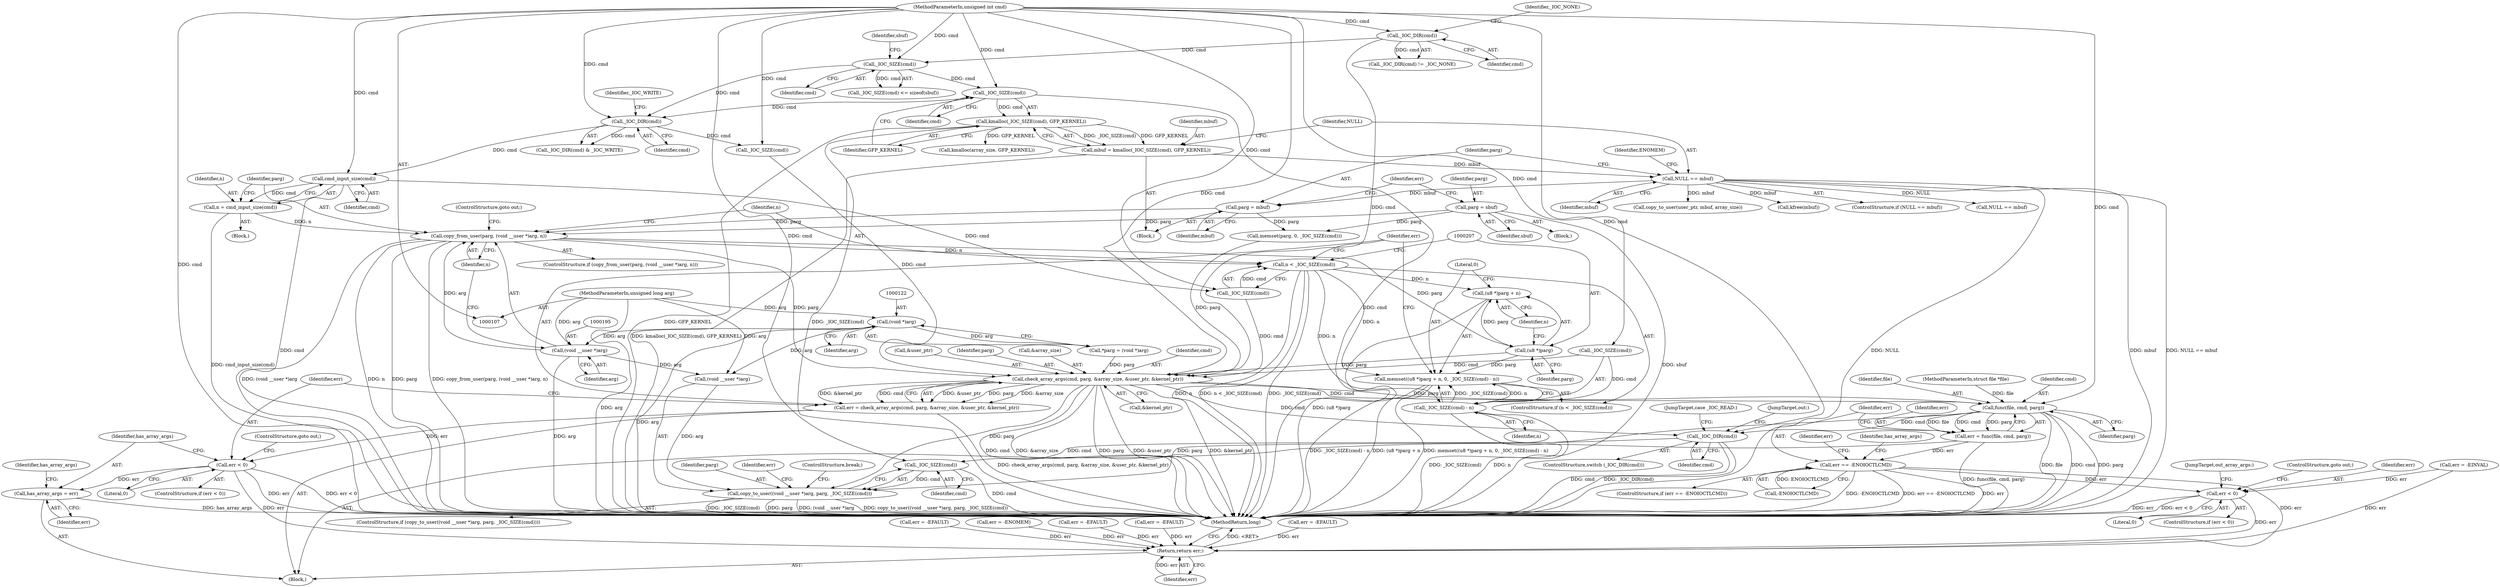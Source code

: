 digraph "0_linux_fc0a80798576f80ca10b3f6c9c7097f12fd1d64e@API" {
"1000192" [label="(Call,copy_from_user(parg, (void __user *)arg, n))"];
"1000155" [label="(Call,parg = sbuf)"];
"1000173" [label="(Call,parg = mbuf)"];
"1000167" [label="(Call,NULL == mbuf)"];
"1000160" [label="(Call,mbuf = kmalloc(_IOC_SIZE(cmd), GFP_KERNEL))"];
"1000162" [label="(Call,kmalloc(_IOC_SIZE(cmd), GFP_KERNEL))"];
"1000163" [label="(Call,_IOC_SIZE(cmd))"];
"1000150" [label="(Call,_IOC_SIZE(cmd))"];
"1000144" [label="(Call,_IOC_DIR(cmd))"];
"1000109" [label="(MethodParameterIn,unsigned int cmd)"];
"1000194" [label="(Call,(void __user *)arg)"];
"1000121" [label="(Call,(void *)arg)"];
"1000110" [label="(MethodParameterIn,unsigned long arg)"];
"1000187" [label="(Call,n = cmd_input_size(cmd))"];
"1000189" [label="(Call,cmd_input_size(cmd))"];
"1000182" [label="(Call,_IOC_DIR(cmd))"];
"1000200" [label="(Call,n < _IOC_SIZE(cmd))"];
"1000204" [label="(Call,memset((u8 *)parg + n, 0, _IOC_SIZE(cmd) - n))"];
"1000205" [label="(Call,(u8 *)parg + n)"];
"1000211" [label="(Call,_IOC_SIZE(cmd) - n)"];
"1000206" [label="(Call,(u8 *)parg)"];
"1000224" [label="(Call,check_array_args(cmd, parg, &array_size, &user_ptr, &kernel_ptr))"];
"1000222" [label="(Call,err = check_array_args(cmd, parg, &array_size, &user_ptr, &kernel_ptr))"];
"1000234" [label="(Call,err < 0)"];
"1000238" [label="(Call,has_array_args = err)"];
"1000331" [label="(Return,return err;)"];
"1000274" [label="(Call,func(file, cmd, parg))"];
"1000272" [label="(Call,err = func(file, cmd, parg))"];
"1000279" [label="(Call,err == -ENOIOCTLCMD)"];
"1000305" [label="(Call,err < 0)"];
"1000311" [label="(Call,_IOC_DIR(cmd))"];
"1000321" [label="(Call,_IOC_SIZE(cmd))"];
"1000316" [label="(Call,copy_to_user((void __user *)arg, parg, _IOC_SIZE(cmd)))"];
"1000305" [label="(Call,err < 0)"];
"1000177" [label="(Identifier,err)"];
"1000316" [label="(Call,copy_to_user((void __user *)arg, parg, _IOC_SIZE(cmd)))"];
"1000333" [label="(MethodReturn,long)"];
"1000321" [label="(Call,_IOC_SIZE(cmd))"];
"1000222" [label="(Call,err = check_array_args(cmd, parg, &array_size, &user_ptr, &kernel_ptr))"];
"1000153" [label="(Identifier,sbuf)"];
"1000235" [label="(Identifier,err)"];
"1000236" [label="(Literal,0)"];
"1000295" [label="(Call,copy_to_user(user_ptr, mbuf, array_size))"];
"1000308" [label="(ControlStructure,goto out;)"];
"1000225" [label="(Identifier,cmd)"];
"1000108" [label="(MethodParameterIn,struct file *file)"];
"1000154" [label="(Block,)"];
"1000288" [label="(Identifier,has_array_args)"];
"1000234" [label="(Call,err < 0)"];
"1000217" [label="(Call,memset(parg, 0, _IOC_SIZE(cmd)))"];
"1000240" [label="(Identifier,err)"];
"1000172" [label="(Identifier,ENOMEM)"];
"1000304" [label="(ControlStructure,if (err < 0))"];
"1000193" [label="(Identifier,parg)"];
"1000281" [label="(Call,-ENOIOCTLCMD)"];
"1000145" [label="(Identifier,cmd)"];
"1000277" [label="(Identifier,parg)"];
"1000258" [label="(Call,err = -EFAULT)"];
"1000184" [label="(Identifier,_IOC_WRITE)"];
"1000199" [label="(ControlStructure,if (n < _IOC_SIZE(cmd)))"];
"1000320" [label="(Identifier,parg)"];
"1000329" [label="(Call,kfree(mbuf))"];
"1000109" [label="(MethodParameterIn,unsigned int cmd)"];
"1000229" [label="(Call,&user_ptr)"];
"1000233" [label="(ControlStructure,if (err < 0))"];
"1000272" [label="(Call,err = func(file, cmd, parg))"];
"1000156" [label="(Identifier,parg)"];
"1000110" [label="(MethodParameterIn,unsigned long arg)"];
"1000208" [label="(Identifier,parg)"];
"1000278" [label="(ControlStructure,if (err == -ENOIOCTLCMD))"];
"1000183" [label="(Identifier,cmd)"];
"1000112" [label="(Block,)"];
"1000151" [label="(Identifier,cmd)"];
"1000249" [label="(Call,err = -ENOMEM)"];
"1000299" [label="(Call,err = -EFAULT)"];
"1000192" [label="(Call,copy_from_user(parg, (void __user *)arg, n))"];
"1000314" [label="(JumpTarget,case _IOC_READ:)"];
"1000165" [label="(Identifier,GFP_KERNEL)"];
"1000322" [label="(Identifier,cmd)"];
"1000166" [label="(ControlStructure,if (NULL == mbuf))"];
"1000317" [label="(Call,(void __user *)arg)"];
"1000310" [label="(ControlStructure,switch (_IOC_DIR(cmd)))"];
"1000187" [label="(Call,n = cmd_input_size(cmd))"];
"1000315" [label="(ControlStructure,if (copy_to_user((void __user *)arg, parg, _IOC_SIZE(cmd))))"];
"1000173" [label="(Call,parg = mbuf)"];
"1000324" [label="(Identifier,err)"];
"1000280" [label="(Identifier,err)"];
"1000332" [label="(Identifier,err)"];
"1000273" [label="(Identifier,err)"];
"1000161" [label="(Identifier,mbuf)"];
"1000231" [label="(Call,&kernel_ptr)"];
"1000182" [label="(Call,_IOC_DIR(cmd))"];
"1000214" [label="(Identifier,n)"];
"1000309" [label="(JumpTarget,out_array_args:)"];
"1000323" [label="(Call,err = -EFAULT)"];
"1000194" [label="(Call,(void __user *)arg)"];
"1000206" [label="(Call,(u8 *)parg)"];
"1000205" [label="(Call,(u8 *)parg + n)"];
"1000119" [label="(Call,*parg = (void *)arg)"];
"1000284" [label="(Identifier,err)"];
"1000211" [label="(Call,_IOC_SIZE(cmd) - n)"];
"1000174" [label="(Identifier,parg)"];
"1000175" [label="(Identifier,mbuf)"];
"1000196" [label="(Identifier,arg)"];
"1000202" [label="(Call,_IOC_SIZE(cmd))"];
"1000185" [label="(Block,)"];
"1000168" [label="(Identifier,NULL)"];
"1000220" [label="(Call,_IOC_SIZE(cmd))"];
"1000188" [label="(Identifier,n)"];
"1000159" [label="(Block,)"];
"1000189" [label="(Call,cmd_input_size(cmd))"];
"1000162" [label="(Call,kmalloc(_IOC_SIZE(cmd), GFP_KERNEL))"];
"1000283" [label="(Call,err = -EINVAL)"];
"1000254" [label="(Call,NULL == mbuf)"];
"1000276" [label="(Identifier,cmd)"];
"1000237" [label="(ControlStructure,goto out;)"];
"1000146" [label="(Identifier,_IOC_NONE)"];
"1000150" [label="(Call,_IOC_SIZE(cmd))"];
"1000311" [label="(Call,_IOC_DIR(cmd))"];
"1000190" [label="(Identifier,cmd)"];
"1000226" [label="(Identifier,parg)"];
"1000279" [label="(Call,err == -ENOIOCTLCMD)"];
"1000191" [label="(ControlStructure,if (copy_from_user(parg, (void __user *)arg, n)))"];
"1000169" [label="(Identifier,mbuf)"];
"1000121" [label="(Call,(void *)arg)"];
"1000327" [label="(ControlStructure,break;)"];
"1000149" [label="(Call,_IOC_SIZE(cmd) <= sizeof(sbuf))"];
"1000210" [label="(Literal,0)"];
"1000160" [label="(Call,mbuf = kmalloc(_IOC_SIZE(cmd), GFP_KERNEL))"];
"1000157" [label="(Identifier,sbuf)"];
"1000224" [label="(Call,check_array_args(cmd, parg, &array_size, &user_ptr, &kernel_ptr))"];
"1000246" [label="(Call,kmalloc(array_size, GFP_KERNEL))"];
"1000239" [label="(Identifier,has_array_args)"];
"1000275" [label="(Identifier,file)"];
"1000238" [label="(Call,has_array_args = err)"];
"1000181" [label="(Call,_IOC_DIR(cmd) & _IOC_WRITE)"];
"1000227" [label="(Call,&array_size)"];
"1000167" [label="(Call,NULL == mbuf)"];
"1000155" [label="(Call,parg = sbuf)"];
"1000209" [label="(Identifier,n)"];
"1000204" [label="(Call,memset((u8 *)parg + n, 0, _IOC_SIZE(cmd) - n))"];
"1000176" [label="(Call,err = -EFAULT)"];
"1000163" [label="(Call,_IOC_SIZE(cmd))"];
"1000312" [label="(Identifier,cmd)"];
"1000328" [label="(JumpTarget,out:)"];
"1000212" [label="(Call,_IOC_SIZE(cmd))"];
"1000144" [label="(Call,_IOC_DIR(cmd))"];
"1000201" [label="(Identifier,n)"];
"1000242" [label="(Identifier,has_array_args)"];
"1000223" [label="(Identifier,err)"];
"1000164" [label="(Identifier,cmd)"];
"1000331" [label="(Return,return err;)"];
"1000274" [label="(Call,func(file, cmd, parg))"];
"1000306" [label="(Identifier,err)"];
"1000123" [label="(Identifier,arg)"];
"1000307" [label="(Literal,0)"];
"1000197" [label="(Identifier,n)"];
"1000200" [label="(Call,n < _IOC_SIZE(cmd))"];
"1000198" [label="(ControlStructure,goto out;)"];
"1000143" [label="(Call,_IOC_DIR(cmd) != _IOC_NONE)"];
"1000192" -> "1000191"  [label="AST: "];
"1000192" -> "1000197"  [label="CFG: "];
"1000193" -> "1000192"  [label="AST: "];
"1000194" -> "1000192"  [label="AST: "];
"1000197" -> "1000192"  [label="AST: "];
"1000198" -> "1000192"  [label="CFG: "];
"1000201" -> "1000192"  [label="CFG: "];
"1000192" -> "1000333"  [label="DDG: (void __user *)arg"];
"1000192" -> "1000333"  [label="DDG: n"];
"1000192" -> "1000333"  [label="DDG: parg"];
"1000192" -> "1000333"  [label="DDG: copy_from_user(parg, (void __user *)arg, n)"];
"1000155" -> "1000192"  [label="DDG: parg"];
"1000173" -> "1000192"  [label="DDG: parg"];
"1000194" -> "1000192"  [label="DDG: arg"];
"1000187" -> "1000192"  [label="DDG: n"];
"1000192" -> "1000200"  [label="DDG: n"];
"1000192" -> "1000206"  [label="DDG: parg"];
"1000192" -> "1000224"  [label="DDG: parg"];
"1000155" -> "1000154"  [label="AST: "];
"1000155" -> "1000157"  [label="CFG: "];
"1000156" -> "1000155"  [label="AST: "];
"1000157" -> "1000155"  [label="AST: "];
"1000177" -> "1000155"  [label="CFG: "];
"1000155" -> "1000333"  [label="DDG: sbuf"];
"1000155" -> "1000217"  [label="DDG: parg"];
"1000173" -> "1000159"  [label="AST: "];
"1000173" -> "1000175"  [label="CFG: "];
"1000174" -> "1000173"  [label="AST: "];
"1000175" -> "1000173"  [label="AST: "];
"1000177" -> "1000173"  [label="CFG: "];
"1000167" -> "1000173"  [label="DDG: mbuf"];
"1000173" -> "1000217"  [label="DDG: parg"];
"1000167" -> "1000166"  [label="AST: "];
"1000167" -> "1000169"  [label="CFG: "];
"1000168" -> "1000167"  [label="AST: "];
"1000169" -> "1000167"  [label="AST: "];
"1000172" -> "1000167"  [label="CFG: "];
"1000174" -> "1000167"  [label="CFG: "];
"1000167" -> "1000333"  [label="DDG: NULL"];
"1000167" -> "1000333"  [label="DDG: mbuf"];
"1000167" -> "1000333"  [label="DDG: NULL == mbuf"];
"1000160" -> "1000167"  [label="DDG: mbuf"];
"1000167" -> "1000254"  [label="DDG: NULL"];
"1000167" -> "1000295"  [label="DDG: mbuf"];
"1000167" -> "1000329"  [label="DDG: mbuf"];
"1000160" -> "1000159"  [label="AST: "];
"1000160" -> "1000162"  [label="CFG: "];
"1000161" -> "1000160"  [label="AST: "];
"1000162" -> "1000160"  [label="AST: "];
"1000168" -> "1000160"  [label="CFG: "];
"1000160" -> "1000333"  [label="DDG: kmalloc(_IOC_SIZE(cmd), GFP_KERNEL)"];
"1000162" -> "1000160"  [label="DDG: _IOC_SIZE(cmd)"];
"1000162" -> "1000160"  [label="DDG: GFP_KERNEL"];
"1000162" -> "1000165"  [label="CFG: "];
"1000163" -> "1000162"  [label="AST: "];
"1000165" -> "1000162"  [label="AST: "];
"1000162" -> "1000333"  [label="DDG: _IOC_SIZE(cmd)"];
"1000162" -> "1000333"  [label="DDG: GFP_KERNEL"];
"1000163" -> "1000162"  [label="DDG: cmd"];
"1000162" -> "1000246"  [label="DDG: GFP_KERNEL"];
"1000163" -> "1000164"  [label="CFG: "];
"1000164" -> "1000163"  [label="AST: "];
"1000165" -> "1000163"  [label="CFG: "];
"1000163" -> "1000333"  [label="DDG: cmd"];
"1000150" -> "1000163"  [label="DDG: cmd"];
"1000109" -> "1000163"  [label="DDG: cmd"];
"1000163" -> "1000182"  [label="DDG: cmd"];
"1000150" -> "1000149"  [label="AST: "];
"1000150" -> "1000151"  [label="CFG: "];
"1000151" -> "1000150"  [label="AST: "];
"1000153" -> "1000150"  [label="CFG: "];
"1000150" -> "1000149"  [label="DDG: cmd"];
"1000144" -> "1000150"  [label="DDG: cmd"];
"1000109" -> "1000150"  [label="DDG: cmd"];
"1000150" -> "1000182"  [label="DDG: cmd"];
"1000144" -> "1000143"  [label="AST: "];
"1000144" -> "1000145"  [label="CFG: "];
"1000145" -> "1000144"  [label="AST: "];
"1000146" -> "1000144"  [label="CFG: "];
"1000144" -> "1000143"  [label="DDG: cmd"];
"1000109" -> "1000144"  [label="DDG: cmd"];
"1000144" -> "1000224"  [label="DDG: cmd"];
"1000109" -> "1000107"  [label="AST: "];
"1000109" -> "1000333"  [label="DDG: cmd"];
"1000109" -> "1000182"  [label="DDG: cmd"];
"1000109" -> "1000189"  [label="DDG: cmd"];
"1000109" -> "1000202"  [label="DDG: cmd"];
"1000109" -> "1000212"  [label="DDG: cmd"];
"1000109" -> "1000220"  [label="DDG: cmd"];
"1000109" -> "1000224"  [label="DDG: cmd"];
"1000109" -> "1000274"  [label="DDG: cmd"];
"1000109" -> "1000311"  [label="DDG: cmd"];
"1000109" -> "1000321"  [label="DDG: cmd"];
"1000194" -> "1000196"  [label="CFG: "];
"1000195" -> "1000194"  [label="AST: "];
"1000196" -> "1000194"  [label="AST: "];
"1000197" -> "1000194"  [label="CFG: "];
"1000194" -> "1000333"  [label="DDG: arg"];
"1000121" -> "1000194"  [label="DDG: arg"];
"1000110" -> "1000194"  [label="DDG: arg"];
"1000194" -> "1000317"  [label="DDG: arg"];
"1000121" -> "1000119"  [label="AST: "];
"1000121" -> "1000123"  [label="CFG: "];
"1000122" -> "1000121"  [label="AST: "];
"1000123" -> "1000121"  [label="AST: "];
"1000119" -> "1000121"  [label="CFG: "];
"1000121" -> "1000333"  [label="DDG: arg"];
"1000121" -> "1000119"  [label="DDG: arg"];
"1000110" -> "1000121"  [label="DDG: arg"];
"1000121" -> "1000317"  [label="DDG: arg"];
"1000110" -> "1000107"  [label="AST: "];
"1000110" -> "1000333"  [label="DDG: arg"];
"1000110" -> "1000317"  [label="DDG: arg"];
"1000187" -> "1000185"  [label="AST: "];
"1000187" -> "1000189"  [label="CFG: "];
"1000188" -> "1000187"  [label="AST: "];
"1000189" -> "1000187"  [label="AST: "];
"1000193" -> "1000187"  [label="CFG: "];
"1000187" -> "1000333"  [label="DDG: cmd_input_size(cmd)"];
"1000189" -> "1000187"  [label="DDG: cmd"];
"1000189" -> "1000190"  [label="CFG: "];
"1000190" -> "1000189"  [label="AST: "];
"1000189" -> "1000333"  [label="DDG: cmd"];
"1000182" -> "1000189"  [label="DDG: cmd"];
"1000189" -> "1000202"  [label="DDG: cmd"];
"1000182" -> "1000181"  [label="AST: "];
"1000182" -> "1000183"  [label="CFG: "];
"1000183" -> "1000182"  [label="AST: "];
"1000184" -> "1000182"  [label="CFG: "];
"1000182" -> "1000181"  [label="DDG: cmd"];
"1000182" -> "1000220"  [label="DDG: cmd"];
"1000200" -> "1000199"  [label="AST: "];
"1000200" -> "1000202"  [label="CFG: "];
"1000201" -> "1000200"  [label="AST: "];
"1000202" -> "1000200"  [label="AST: "];
"1000207" -> "1000200"  [label="CFG: "];
"1000223" -> "1000200"  [label="CFG: "];
"1000200" -> "1000333"  [label="DDG: n"];
"1000200" -> "1000333"  [label="DDG: n < _IOC_SIZE(cmd)"];
"1000200" -> "1000333"  [label="DDG: _IOC_SIZE(cmd)"];
"1000202" -> "1000200"  [label="DDG: cmd"];
"1000200" -> "1000204"  [label="DDG: n"];
"1000200" -> "1000205"  [label="DDG: n"];
"1000200" -> "1000211"  [label="DDG: n"];
"1000204" -> "1000199"  [label="AST: "];
"1000204" -> "1000211"  [label="CFG: "];
"1000205" -> "1000204"  [label="AST: "];
"1000210" -> "1000204"  [label="AST: "];
"1000211" -> "1000204"  [label="AST: "];
"1000223" -> "1000204"  [label="CFG: "];
"1000204" -> "1000333"  [label="DDG: _IOC_SIZE(cmd) - n"];
"1000204" -> "1000333"  [label="DDG: (u8 *)parg + n"];
"1000204" -> "1000333"  [label="DDG: memset((u8 *)parg + n, 0, _IOC_SIZE(cmd) - n)"];
"1000206" -> "1000204"  [label="DDG: parg"];
"1000211" -> "1000204"  [label="DDG: _IOC_SIZE(cmd)"];
"1000211" -> "1000204"  [label="DDG: n"];
"1000205" -> "1000209"  [label="CFG: "];
"1000206" -> "1000205"  [label="AST: "];
"1000209" -> "1000205"  [label="AST: "];
"1000210" -> "1000205"  [label="CFG: "];
"1000205" -> "1000333"  [label="DDG: (u8 *)parg"];
"1000206" -> "1000205"  [label="DDG: parg"];
"1000211" -> "1000214"  [label="CFG: "];
"1000212" -> "1000211"  [label="AST: "];
"1000214" -> "1000211"  [label="AST: "];
"1000211" -> "1000333"  [label="DDG: _IOC_SIZE(cmd)"];
"1000211" -> "1000333"  [label="DDG: n"];
"1000212" -> "1000211"  [label="DDG: cmd"];
"1000206" -> "1000208"  [label="CFG: "];
"1000207" -> "1000206"  [label="AST: "];
"1000208" -> "1000206"  [label="AST: "];
"1000209" -> "1000206"  [label="CFG: "];
"1000206" -> "1000224"  [label="DDG: parg"];
"1000224" -> "1000222"  [label="AST: "];
"1000224" -> "1000231"  [label="CFG: "];
"1000225" -> "1000224"  [label="AST: "];
"1000226" -> "1000224"  [label="AST: "];
"1000227" -> "1000224"  [label="AST: "];
"1000229" -> "1000224"  [label="AST: "];
"1000231" -> "1000224"  [label="AST: "];
"1000222" -> "1000224"  [label="CFG: "];
"1000224" -> "1000333"  [label="DDG: cmd"];
"1000224" -> "1000333"  [label="DDG: &array_size"];
"1000224" -> "1000333"  [label="DDG: parg"];
"1000224" -> "1000333"  [label="DDG: &user_ptr"];
"1000224" -> "1000333"  [label="DDG: &kernel_ptr"];
"1000224" -> "1000222"  [label="DDG: &user_ptr"];
"1000224" -> "1000222"  [label="DDG: parg"];
"1000224" -> "1000222"  [label="DDG: &array_size"];
"1000224" -> "1000222"  [label="DDG: &kernel_ptr"];
"1000224" -> "1000222"  [label="DDG: cmd"];
"1000220" -> "1000224"  [label="DDG: cmd"];
"1000202" -> "1000224"  [label="DDG: cmd"];
"1000212" -> "1000224"  [label="DDG: cmd"];
"1000217" -> "1000224"  [label="DDG: parg"];
"1000119" -> "1000224"  [label="DDG: parg"];
"1000224" -> "1000274"  [label="DDG: cmd"];
"1000224" -> "1000274"  [label="DDG: parg"];
"1000224" -> "1000311"  [label="DDG: cmd"];
"1000224" -> "1000316"  [label="DDG: parg"];
"1000222" -> "1000112"  [label="AST: "];
"1000223" -> "1000222"  [label="AST: "];
"1000235" -> "1000222"  [label="CFG: "];
"1000222" -> "1000333"  [label="DDG: check_array_args(cmd, parg, &array_size, &user_ptr, &kernel_ptr)"];
"1000222" -> "1000234"  [label="DDG: err"];
"1000234" -> "1000233"  [label="AST: "];
"1000234" -> "1000236"  [label="CFG: "];
"1000235" -> "1000234"  [label="AST: "];
"1000236" -> "1000234"  [label="AST: "];
"1000237" -> "1000234"  [label="CFG: "];
"1000239" -> "1000234"  [label="CFG: "];
"1000234" -> "1000333"  [label="DDG: err"];
"1000234" -> "1000333"  [label="DDG: err < 0"];
"1000234" -> "1000238"  [label="DDG: err"];
"1000234" -> "1000331"  [label="DDG: err"];
"1000238" -> "1000112"  [label="AST: "];
"1000238" -> "1000240"  [label="CFG: "];
"1000239" -> "1000238"  [label="AST: "];
"1000240" -> "1000238"  [label="AST: "];
"1000242" -> "1000238"  [label="CFG: "];
"1000238" -> "1000333"  [label="DDG: has_array_args"];
"1000331" -> "1000112"  [label="AST: "];
"1000331" -> "1000332"  [label="CFG: "];
"1000332" -> "1000331"  [label="AST: "];
"1000333" -> "1000331"  [label="CFG: "];
"1000331" -> "1000333"  [label="DDG: <RET>"];
"1000332" -> "1000331"  [label="DDG: err"];
"1000258" -> "1000331"  [label="DDG: err"];
"1000283" -> "1000331"  [label="DDG: err"];
"1000305" -> "1000331"  [label="DDG: err"];
"1000299" -> "1000331"  [label="DDG: err"];
"1000323" -> "1000331"  [label="DDG: err"];
"1000176" -> "1000331"  [label="DDG: err"];
"1000249" -> "1000331"  [label="DDG: err"];
"1000279" -> "1000331"  [label="DDG: err"];
"1000274" -> "1000272"  [label="AST: "];
"1000274" -> "1000277"  [label="CFG: "];
"1000275" -> "1000274"  [label="AST: "];
"1000276" -> "1000274"  [label="AST: "];
"1000277" -> "1000274"  [label="AST: "];
"1000272" -> "1000274"  [label="CFG: "];
"1000274" -> "1000333"  [label="DDG: file"];
"1000274" -> "1000333"  [label="DDG: cmd"];
"1000274" -> "1000333"  [label="DDG: parg"];
"1000274" -> "1000272"  [label="DDG: file"];
"1000274" -> "1000272"  [label="DDG: cmd"];
"1000274" -> "1000272"  [label="DDG: parg"];
"1000108" -> "1000274"  [label="DDG: file"];
"1000274" -> "1000311"  [label="DDG: cmd"];
"1000274" -> "1000316"  [label="DDG: parg"];
"1000272" -> "1000112"  [label="AST: "];
"1000273" -> "1000272"  [label="AST: "];
"1000280" -> "1000272"  [label="CFG: "];
"1000272" -> "1000333"  [label="DDG: func(file, cmd, parg)"];
"1000272" -> "1000279"  [label="DDG: err"];
"1000279" -> "1000278"  [label="AST: "];
"1000279" -> "1000281"  [label="CFG: "];
"1000280" -> "1000279"  [label="AST: "];
"1000281" -> "1000279"  [label="AST: "];
"1000284" -> "1000279"  [label="CFG: "];
"1000288" -> "1000279"  [label="CFG: "];
"1000279" -> "1000333"  [label="DDG: err"];
"1000279" -> "1000333"  [label="DDG: -ENOIOCTLCMD"];
"1000279" -> "1000333"  [label="DDG: err == -ENOIOCTLCMD"];
"1000281" -> "1000279"  [label="DDG: ENOIOCTLCMD"];
"1000279" -> "1000305"  [label="DDG: err"];
"1000305" -> "1000304"  [label="AST: "];
"1000305" -> "1000307"  [label="CFG: "];
"1000306" -> "1000305"  [label="AST: "];
"1000307" -> "1000305"  [label="AST: "];
"1000308" -> "1000305"  [label="CFG: "];
"1000309" -> "1000305"  [label="CFG: "];
"1000305" -> "1000333"  [label="DDG: err < 0"];
"1000305" -> "1000333"  [label="DDG: err"];
"1000283" -> "1000305"  [label="DDG: err"];
"1000311" -> "1000310"  [label="AST: "];
"1000311" -> "1000312"  [label="CFG: "];
"1000312" -> "1000311"  [label="AST: "];
"1000314" -> "1000311"  [label="CFG: "];
"1000328" -> "1000311"  [label="CFG: "];
"1000311" -> "1000333"  [label="DDG: cmd"];
"1000311" -> "1000333"  [label="DDG: _IOC_DIR(cmd)"];
"1000311" -> "1000321"  [label="DDG: cmd"];
"1000321" -> "1000316"  [label="AST: "];
"1000321" -> "1000322"  [label="CFG: "];
"1000322" -> "1000321"  [label="AST: "];
"1000316" -> "1000321"  [label="CFG: "];
"1000321" -> "1000333"  [label="DDG: cmd"];
"1000321" -> "1000316"  [label="DDG: cmd"];
"1000316" -> "1000315"  [label="AST: "];
"1000317" -> "1000316"  [label="AST: "];
"1000320" -> "1000316"  [label="AST: "];
"1000324" -> "1000316"  [label="CFG: "];
"1000327" -> "1000316"  [label="CFG: "];
"1000316" -> "1000333"  [label="DDG: copy_to_user((void __user *)arg, parg, _IOC_SIZE(cmd))"];
"1000316" -> "1000333"  [label="DDG: _IOC_SIZE(cmd)"];
"1000316" -> "1000333"  [label="DDG: parg"];
"1000316" -> "1000333"  [label="DDG: (void __user *)arg"];
"1000317" -> "1000316"  [label="DDG: arg"];
}
